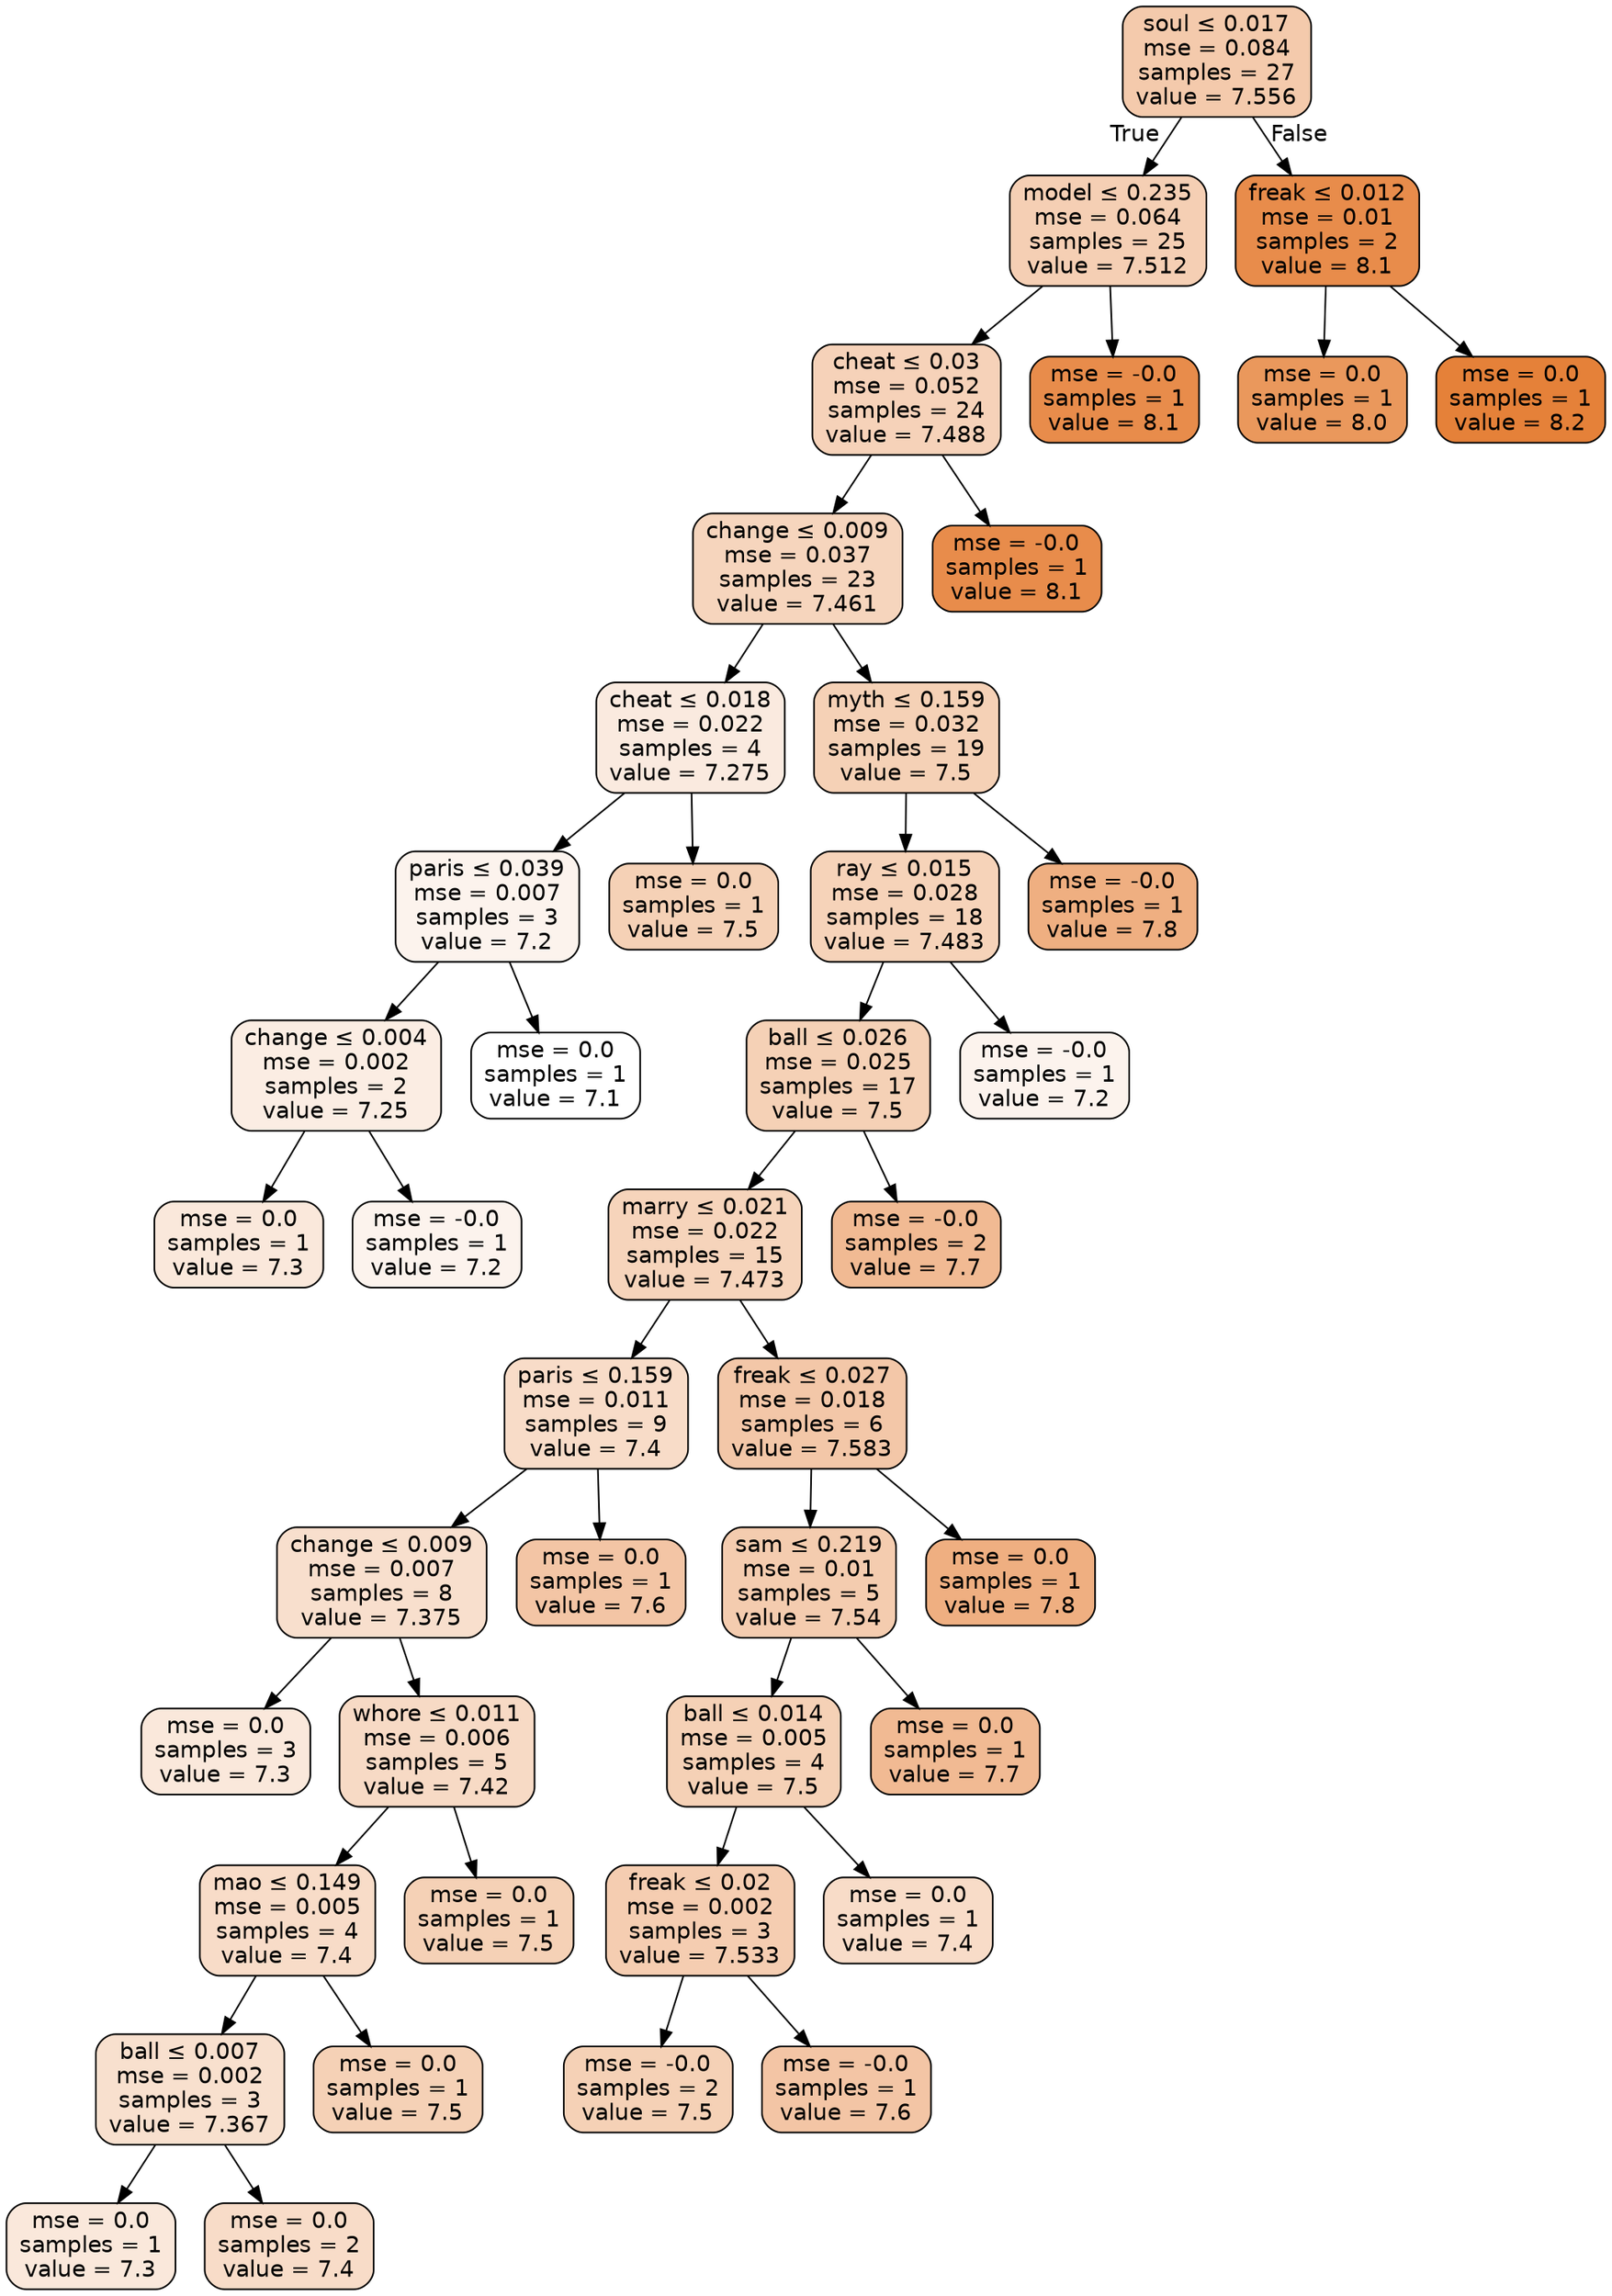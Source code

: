 digraph Tree {
node [shape=box, style="filled, rounded", color="black", fontname=helvetica] ;
edge [fontname=helvetica] ;
0 [label=<soul &le; 0.017<br/>mse = 0.084<br/>samples = 27<br/>value = 7.556>, fillcolor="#e581396a"] ;
1 [label=<model &le; 0.235<br/>mse = 0.064<br/>samples = 25<br/>value = 7.512>, fillcolor="#e5813960"] ;
0 -> 1 [labeldistance=2.5, labelangle=45, headlabel="True"] ;
2 [label=<cheat &le; 0.03<br/>mse = 0.052<br/>samples = 24<br/>value = 7.488>, fillcolor="#e581395a"] ;
1 -> 2 ;
3 [label=<change &le; 0.009<br/>mse = 0.037<br/>samples = 23<br/>value = 7.461>, fillcolor="#e5813954"] ;
2 -> 3 ;
4 [label=<cheat &le; 0.018<br/>mse = 0.022<br/>samples = 4<br/>value = 7.275>, fillcolor="#e5813929"] ;
3 -> 4 ;
5 [label=<paris &le; 0.039<br/>mse = 0.007<br/>samples = 3<br/>value = 7.2>, fillcolor="#e5813917"] ;
4 -> 5 ;
6 [label=<change &le; 0.004<br/>mse = 0.002<br/>samples = 2<br/>value = 7.25>, fillcolor="#e5813923"] ;
5 -> 6 ;
7 [label=<mse = 0.0<br/>samples = 1<br/>value = 7.3>, fillcolor="#e581392e"] ;
6 -> 7 ;
8 [label=<mse = -0.0<br/>samples = 1<br/>value = 7.2>, fillcolor="#e5813917"] ;
6 -> 8 ;
9 [label=<mse = 0.0<br/>samples = 1<br/>value = 7.1>, fillcolor="#e5813900"] ;
5 -> 9 ;
10 [label=<mse = 0.0<br/>samples = 1<br/>value = 7.5>, fillcolor="#e581395d"] ;
4 -> 10 ;
11 [label=<myth &le; 0.159<br/>mse = 0.032<br/>samples = 19<br/>value = 7.5>, fillcolor="#e581395d"] ;
3 -> 11 ;
12 [label=<ray &le; 0.015<br/>mse = 0.028<br/>samples = 18<br/>value = 7.483>, fillcolor="#e5813959"] ;
11 -> 12 ;
13 [label=<ball &le; 0.026<br/>mse = 0.025<br/>samples = 17<br/>value = 7.5>, fillcolor="#e581395d"] ;
12 -> 13 ;
14 [label=<marry &le; 0.021<br/>mse = 0.022<br/>samples = 15<br/>value = 7.473>, fillcolor="#e5813957"] ;
13 -> 14 ;
15 [label=<paris &le; 0.159<br/>mse = 0.011<br/>samples = 9<br/>value = 7.4>, fillcolor="#e5813946"] ;
14 -> 15 ;
16 [label=<change &le; 0.009<br/>mse = 0.007<br/>samples = 8<br/>value = 7.375>, fillcolor="#e5813940"] ;
15 -> 16 ;
17 [label=<mse = 0.0<br/>samples = 3<br/>value = 7.3>, fillcolor="#e581392e"] ;
16 -> 17 ;
18 [label=<whore &le; 0.011<br/>mse = 0.006<br/>samples = 5<br/>value = 7.42>, fillcolor="#e581394a"] ;
16 -> 18 ;
19 [label=<mao &le; 0.149<br/>mse = 0.005<br/>samples = 4<br/>value = 7.4>, fillcolor="#e5813946"] ;
18 -> 19 ;
20 [label=<ball &le; 0.007<br/>mse = 0.002<br/>samples = 3<br/>value = 7.367>, fillcolor="#e581393e"] ;
19 -> 20 ;
21 [label=<mse = 0.0<br/>samples = 1<br/>value = 7.3>, fillcolor="#e581392e"] ;
20 -> 21 ;
22 [label=<mse = 0.0<br/>samples = 2<br/>value = 7.4>, fillcolor="#e5813946"] ;
20 -> 22 ;
23 [label=<mse = 0.0<br/>samples = 1<br/>value = 7.5>, fillcolor="#e581395d"] ;
19 -> 23 ;
24 [label=<mse = 0.0<br/>samples = 1<br/>value = 7.5>, fillcolor="#e581395d"] ;
18 -> 24 ;
25 [label=<mse = 0.0<br/>samples = 1<br/>value = 7.6>, fillcolor="#e5813974"] ;
15 -> 25 ;
26 [label=<freak &le; 0.027<br/>mse = 0.018<br/>samples = 6<br/>value = 7.583>, fillcolor="#e5813970"] ;
14 -> 26 ;
27 [label=<sam &le; 0.219<br/>mse = 0.01<br/>samples = 5<br/>value = 7.54>, fillcolor="#e5813966"] ;
26 -> 27 ;
28 [label=<ball &le; 0.014<br/>mse = 0.005<br/>samples = 4<br/>value = 7.5>, fillcolor="#e581395d"] ;
27 -> 28 ;
29 [label=<freak &le; 0.02<br/>mse = 0.002<br/>samples = 3<br/>value = 7.533>, fillcolor="#e5813964"] ;
28 -> 29 ;
30 [label=<mse = -0.0<br/>samples = 2<br/>value = 7.5>, fillcolor="#e581395d"] ;
29 -> 30 ;
31 [label=<mse = -0.0<br/>samples = 1<br/>value = 7.6>, fillcolor="#e5813974"] ;
29 -> 31 ;
32 [label=<mse = 0.0<br/>samples = 1<br/>value = 7.4>, fillcolor="#e5813946"] ;
28 -> 32 ;
33 [label=<mse = 0.0<br/>samples = 1<br/>value = 7.7>, fillcolor="#e581398b"] ;
27 -> 33 ;
34 [label=<mse = 0.0<br/>samples = 1<br/>value = 7.8>, fillcolor="#e58139a2"] ;
26 -> 34 ;
35 [label=<mse = -0.0<br/>samples = 2<br/>value = 7.7>, fillcolor="#e581398b"] ;
13 -> 35 ;
36 [label=<mse = -0.0<br/>samples = 1<br/>value = 7.2>, fillcolor="#e5813917"] ;
12 -> 36 ;
37 [label=<mse = -0.0<br/>samples = 1<br/>value = 7.8>, fillcolor="#e58139a2"] ;
11 -> 37 ;
38 [label=<mse = -0.0<br/>samples = 1<br/>value = 8.1>, fillcolor="#e58139e8"] ;
2 -> 38 ;
39 [label=<mse = -0.0<br/>samples = 1<br/>value = 8.1>, fillcolor="#e58139e8"] ;
1 -> 39 ;
40 [label=<freak &le; 0.012<br/>mse = 0.01<br/>samples = 2<br/>value = 8.1>, fillcolor="#e58139e8"] ;
0 -> 40 [labeldistance=2.5, labelangle=-45, headlabel="False"] ;
41 [label=<mse = 0.0<br/>samples = 1<br/>value = 8.0>, fillcolor="#e58139d1"] ;
40 -> 41 ;
42 [label=<mse = 0.0<br/>samples = 1<br/>value = 8.2>, fillcolor="#e58139ff"] ;
40 -> 42 ;
}
